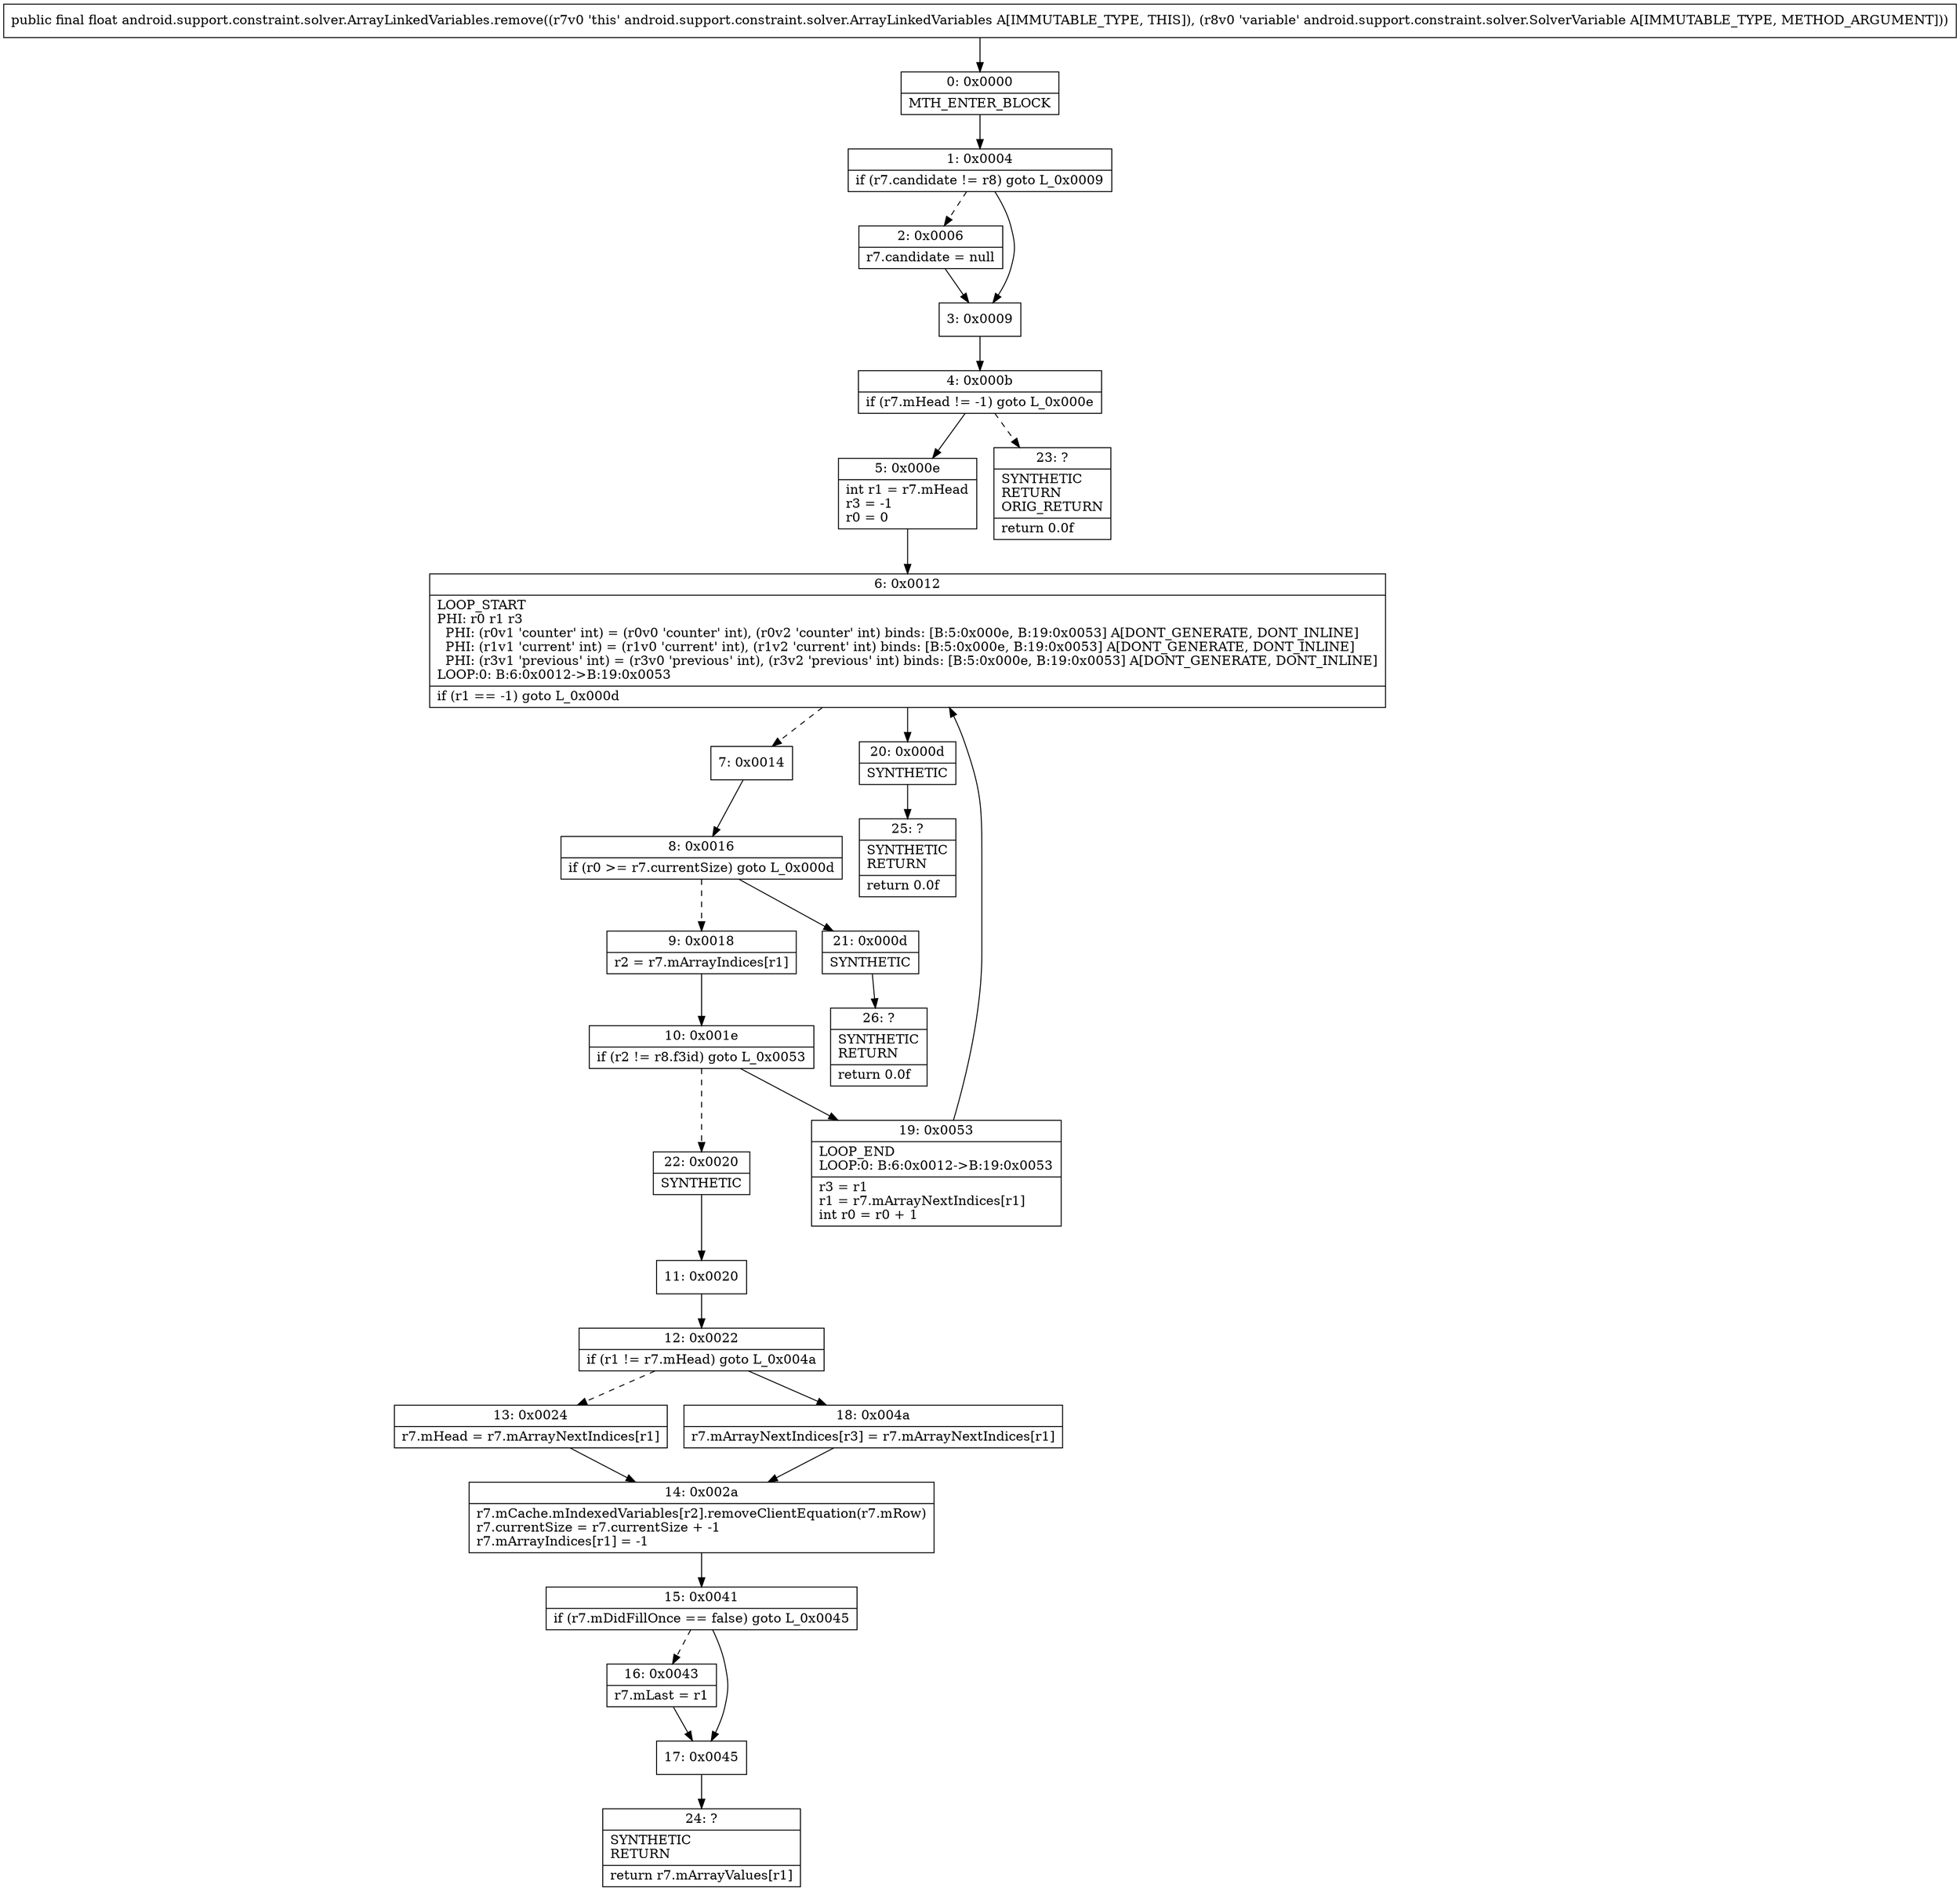 digraph "CFG forandroid.support.constraint.solver.ArrayLinkedVariables.remove(Landroid\/support\/constraint\/solver\/SolverVariable;)F" {
Node_0 [shape=record,label="{0\:\ 0x0000|MTH_ENTER_BLOCK\l}"];
Node_1 [shape=record,label="{1\:\ 0x0004|if (r7.candidate != r8) goto L_0x0009\l}"];
Node_2 [shape=record,label="{2\:\ 0x0006|r7.candidate = null\l}"];
Node_3 [shape=record,label="{3\:\ 0x0009}"];
Node_4 [shape=record,label="{4\:\ 0x000b|if (r7.mHead != \-1) goto L_0x000e\l}"];
Node_5 [shape=record,label="{5\:\ 0x000e|int r1 = r7.mHead\lr3 = \-1\lr0 = 0\l}"];
Node_6 [shape=record,label="{6\:\ 0x0012|LOOP_START\lPHI: r0 r1 r3 \l  PHI: (r0v1 'counter' int) = (r0v0 'counter' int), (r0v2 'counter' int) binds: [B:5:0x000e, B:19:0x0053] A[DONT_GENERATE, DONT_INLINE]\l  PHI: (r1v1 'current' int) = (r1v0 'current' int), (r1v2 'current' int) binds: [B:5:0x000e, B:19:0x0053] A[DONT_GENERATE, DONT_INLINE]\l  PHI: (r3v1 'previous' int) = (r3v0 'previous' int), (r3v2 'previous' int) binds: [B:5:0x000e, B:19:0x0053] A[DONT_GENERATE, DONT_INLINE]\lLOOP:0: B:6:0x0012\-\>B:19:0x0053\l|if (r1 == \-1) goto L_0x000d\l}"];
Node_7 [shape=record,label="{7\:\ 0x0014}"];
Node_8 [shape=record,label="{8\:\ 0x0016|if (r0 \>= r7.currentSize) goto L_0x000d\l}"];
Node_9 [shape=record,label="{9\:\ 0x0018|r2 = r7.mArrayIndices[r1]\l}"];
Node_10 [shape=record,label="{10\:\ 0x001e|if (r2 != r8.f3id) goto L_0x0053\l}"];
Node_11 [shape=record,label="{11\:\ 0x0020}"];
Node_12 [shape=record,label="{12\:\ 0x0022|if (r1 != r7.mHead) goto L_0x004a\l}"];
Node_13 [shape=record,label="{13\:\ 0x0024|r7.mHead = r7.mArrayNextIndices[r1]\l}"];
Node_14 [shape=record,label="{14\:\ 0x002a|r7.mCache.mIndexedVariables[r2].removeClientEquation(r7.mRow)\lr7.currentSize = r7.currentSize + \-1\lr7.mArrayIndices[r1] = \-1\l}"];
Node_15 [shape=record,label="{15\:\ 0x0041|if (r7.mDidFillOnce == false) goto L_0x0045\l}"];
Node_16 [shape=record,label="{16\:\ 0x0043|r7.mLast = r1\l}"];
Node_17 [shape=record,label="{17\:\ 0x0045}"];
Node_18 [shape=record,label="{18\:\ 0x004a|r7.mArrayNextIndices[r3] = r7.mArrayNextIndices[r1]\l}"];
Node_19 [shape=record,label="{19\:\ 0x0053|LOOP_END\lLOOP:0: B:6:0x0012\-\>B:19:0x0053\l|r3 = r1\lr1 = r7.mArrayNextIndices[r1]\lint r0 = r0 + 1\l}"];
Node_20 [shape=record,label="{20\:\ 0x000d|SYNTHETIC\l}"];
Node_21 [shape=record,label="{21\:\ 0x000d|SYNTHETIC\l}"];
Node_22 [shape=record,label="{22\:\ 0x0020|SYNTHETIC\l}"];
Node_23 [shape=record,label="{23\:\ ?|SYNTHETIC\lRETURN\lORIG_RETURN\l|return 0.0f\l}"];
Node_24 [shape=record,label="{24\:\ ?|SYNTHETIC\lRETURN\l|return r7.mArrayValues[r1]\l}"];
Node_25 [shape=record,label="{25\:\ ?|SYNTHETIC\lRETURN\l|return 0.0f\l}"];
Node_26 [shape=record,label="{26\:\ ?|SYNTHETIC\lRETURN\l|return 0.0f\l}"];
MethodNode[shape=record,label="{public final float android.support.constraint.solver.ArrayLinkedVariables.remove((r7v0 'this' android.support.constraint.solver.ArrayLinkedVariables A[IMMUTABLE_TYPE, THIS]), (r8v0 'variable' android.support.constraint.solver.SolverVariable A[IMMUTABLE_TYPE, METHOD_ARGUMENT])) }"];
MethodNode -> Node_0;
Node_0 -> Node_1;
Node_1 -> Node_2[style=dashed];
Node_1 -> Node_3;
Node_2 -> Node_3;
Node_3 -> Node_4;
Node_4 -> Node_5;
Node_4 -> Node_23[style=dashed];
Node_5 -> Node_6;
Node_6 -> Node_7[style=dashed];
Node_6 -> Node_20;
Node_7 -> Node_8;
Node_8 -> Node_9[style=dashed];
Node_8 -> Node_21;
Node_9 -> Node_10;
Node_10 -> Node_19;
Node_10 -> Node_22[style=dashed];
Node_11 -> Node_12;
Node_12 -> Node_13[style=dashed];
Node_12 -> Node_18;
Node_13 -> Node_14;
Node_14 -> Node_15;
Node_15 -> Node_16[style=dashed];
Node_15 -> Node_17;
Node_16 -> Node_17;
Node_17 -> Node_24;
Node_18 -> Node_14;
Node_19 -> Node_6;
Node_20 -> Node_25;
Node_21 -> Node_26;
Node_22 -> Node_11;
}

